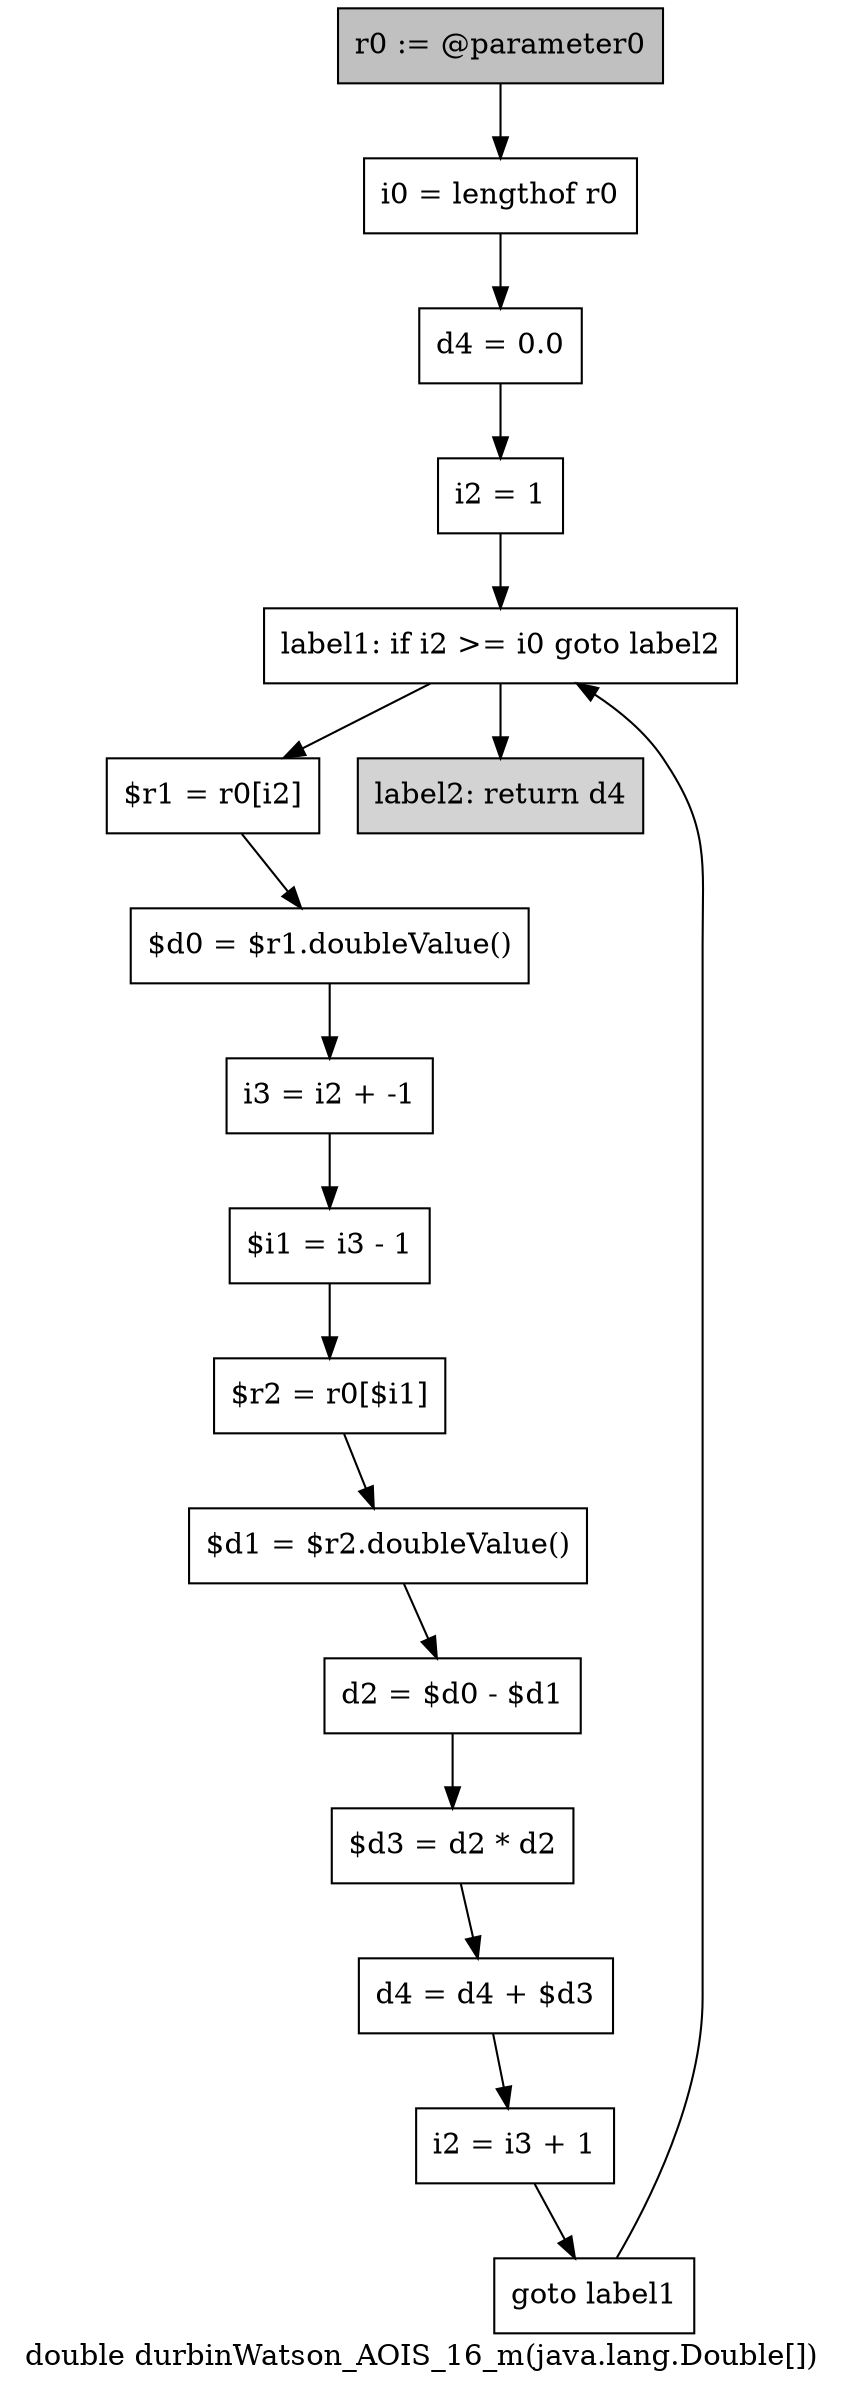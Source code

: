 digraph "double durbinWatson_AOIS_16_m(java.lang.Double[])" {
    label="double durbinWatson_AOIS_16_m(java.lang.Double[])";
    node [shape=box];
    "0" [style=filled,fillcolor=gray,label="r0 := @parameter0",];
    "1" [label="i0 = lengthof r0",];
    "0"->"1";
    "2" [label="d4 = 0.0",];
    "1"->"2";
    "3" [label="i2 = 1",];
    "2"->"3";
    "4" [label="label1: if i2 >= i0 goto label2",];
    "3"->"4";
    "5" [label="$r1 = r0[i2]",];
    "4"->"5";
    "16" [style=filled,fillcolor=lightgray,label="label2: return d4",];
    "4"->"16";
    "6" [label="$d0 = $r1.doubleValue()",];
    "5"->"6";
    "7" [label="i3 = i2 + -1",];
    "6"->"7";
    "8" [label="$i1 = i3 - 1",];
    "7"->"8";
    "9" [label="$r2 = r0[$i1]",];
    "8"->"9";
    "10" [label="$d1 = $r2.doubleValue()",];
    "9"->"10";
    "11" [label="d2 = $d0 - $d1",];
    "10"->"11";
    "12" [label="$d3 = d2 * d2",];
    "11"->"12";
    "13" [label="d4 = d4 + $d3",];
    "12"->"13";
    "14" [label="i2 = i3 + 1",];
    "13"->"14";
    "15" [label="goto label1",];
    "14"->"15";
    "15"->"4";
}
